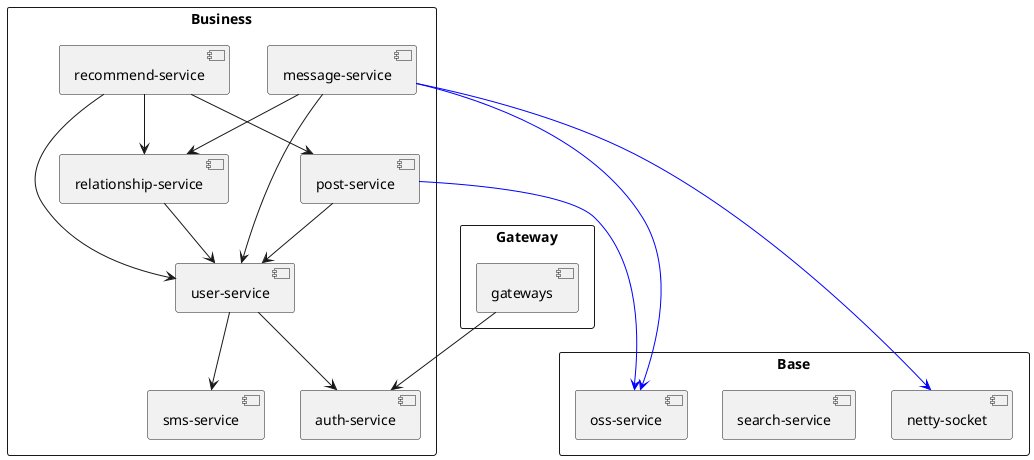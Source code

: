 @startuml
skinparam packageStyle rectangle


package "Base" {
    [netty-socket]
    [search-service]
    [oss-service]
}

package "Business" {
    [user-service]
    [auth-service]
    [sms-service]
    [message-service]
    [relationship-service]
    [post-service]
    [recommend-service]

    [message-service] --> [user-service]
    [message-service] --> [relationship-service]
    [message-service] -[#0000FF]--> [oss-service]
    [message-service] -[#0000FF]--> [netty-socket]

    [relationship-service] --> [user-service]

    [user-service] --> [auth-service]
    [user-service] --> [sms-service]

    [post-service] --> [user-service]
    [post-service] -[#0000FF]--> [oss-service]

    [recommend-service] --> [user-service]
    [recommend-service] --> [post-service]
    [recommend-service] --> [relationship-service]
}

package "Gateway" {
    [gateways]

    [gateways] --> [auth-service]
}

@enduml
